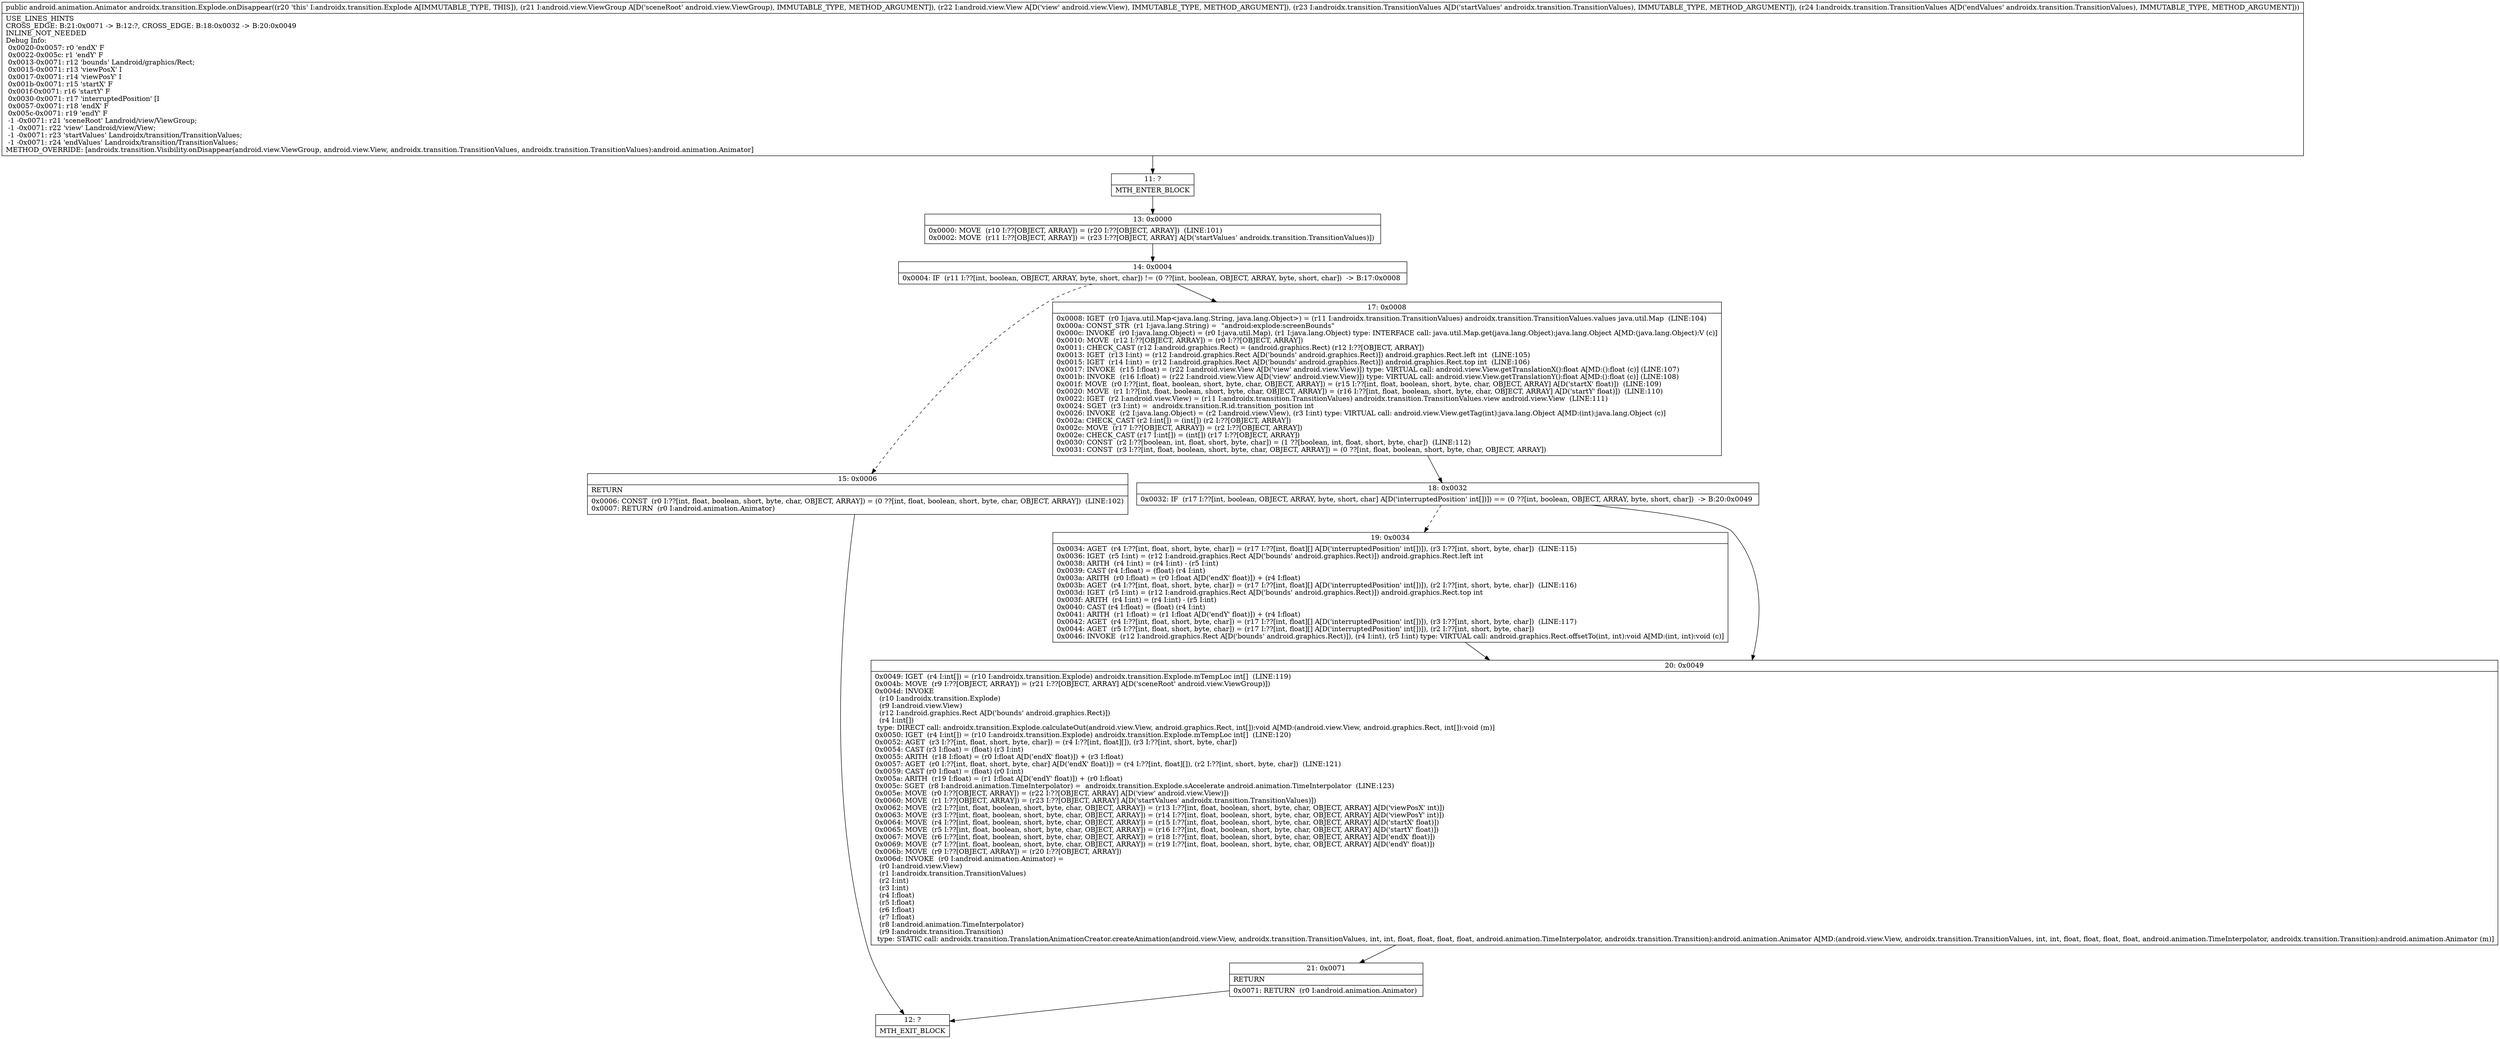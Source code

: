 digraph "CFG forandroidx.transition.Explode.onDisappear(Landroid\/view\/ViewGroup;Landroid\/view\/View;Landroidx\/transition\/TransitionValues;Landroidx\/transition\/TransitionValues;)Landroid\/animation\/Animator;" {
Node_11 [shape=record,label="{11\:\ ?|MTH_ENTER_BLOCK\l}"];
Node_13 [shape=record,label="{13\:\ 0x0000|0x0000: MOVE  (r10 I:??[OBJECT, ARRAY]) = (r20 I:??[OBJECT, ARRAY])  (LINE:101)\l0x0002: MOVE  (r11 I:??[OBJECT, ARRAY]) = (r23 I:??[OBJECT, ARRAY] A[D('startValues' androidx.transition.TransitionValues)]) \l}"];
Node_14 [shape=record,label="{14\:\ 0x0004|0x0004: IF  (r11 I:??[int, boolean, OBJECT, ARRAY, byte, short, char]) != (0 ??[int, boolean, OBJECT, ARRAY, byte, short, char])  \-\> B:17:0x0008 \l}"];
Node_15 [shape=record,label="{15\:\ 0x0006|RETURN\l|0x0006: CONST  (r0 I:??[int, float, boolean, short, byte, char, OBJECT, ARRAY]) = (0 ??[int, float, boolean, short, byte, char, OBJECT, ARRAY])  (LINE:102)\l0x0007: RETURN  (r0 I:android.animation.Animator) \l}"];
Node_12 [shape=record,label="{12\:\ ?|MTH_EXIT_BLOCK\l}"];
Node_17 [shape=record,label="{17\:\ 0x0008|0x0008: IGET  (r0 I:java.util.Map\<java.lang.String, java.lang.Object\>) = (r11 I:androidx.transition.TransitionValues) androidx.transition.TransitionValues.values java.util.Map  (LINE:104)\l0x000a: CONST_STR  (r1 I:java.lang.String) =  \"android:explode:screenBounds\" \l0x000c: INVOKE  (r0 I:java.lang.Object) = (r0 I:java.util.Map), (r1 I:java.lang.Object) type: INTERFACE call: java.util.Map.get(java.lang.Object):java.lang.Object A[MD:(java.lang.Object):V (c)]\l0x0010: MOVE  (r12 I:??[OBJECT, ARRAY]) = (r0 I:??[OBJECT, ARRAY]) \l0x0011: CHECK_CAST (r12 I:android.graphics.Rect) = (android.graphics.Rect) (r12 I:??[OBJECT, ARRAY]) \l0x0013: IGET  (r13 I:int) = (r12 I:android.graphics.Rect A[D('bounds' android.graphics.Rect)]) android.graphics.Rect.left int  (LINE:105)\l0x0015: IGET  (r14 I:int) = (r12 I:android.graphics.Rect A[D('bounds' android.graphics.Rect)]) android.graphics.Rect.top int  (LINE:106)\l0x0017: INVOKE  (r15 I:float) = (r22 I:android.view.View A[D('view' android.view.View)]) type: VIRTUAL call: android.view.View.getTranslationX():float A[MD:():float (c)] (LINE:107)\l0x001b: INVOKE  (r16 I:float) = (r22 I:android.view.View A[D('view' android.view.View)]) type: VIRTUAL call: android.view.View.getTranslationY():float A[MD:():float (c)] (LINE:108)\l0x001f: MOVE  (r0 I:??[int, float, boolean, short, byte, char, OBJECT, ARRAY]) = (r15 I:??[int, float, boolean, short, byte, char, OBJECT, ARRAY] A[D('startX' float)])  (LINE:109)\l0x0020: MOVE  (r1 I:??[int, float, boolean, short, byte, char, OBJECT, ARRAY]) = (r16 I:??[int, float, boolean, short, byte, char, OBJECT, ARRAY] A[D('startY' float)])  (LINE:110)\l0x0022: IGET  (r2 I:android.view.View) = (r11 I:androidx.transition.TransitionValues) androidx.transition.TransitionValues.view android.view.View  (LINE:111)\l0x0024: SGET  (r3 I:int) =  androidx.transition.R.id.transition_position int \l0x0026: INVOKE  (r2 I:java.lang.Object) = (r2 I:android.view.View), (r3 I:int) type: VIRTUAL call: android.view.View.getTag(int):java.lang.Object A[MD:(int):java.lang.Object (c)]\l0x002a: CHECK_CAST (r2 I:int[]) = (int[]) (r2 I:??[OBJECT, ARRAY]) \l0x002c: MOVE  (r17 I:??[OBJECT, ARRAY]) = (r2 I:??[OBJECT, ARRAY]) \l0x002e: CHECK_CAST (r17 I:int[]) = (int[]) (r17 I:??[OBJECT, ARRAY]) \l0x0030: CONST  (r2 I:??[boolean, int, float, short, byte, char]) = (1 ??[boolean, int, float, short, byte, char])  (LINE:112)\l0x0031: CONST  (r3 I:??[int, float, boolean, short, byte, char, OBJECT, ARRAY]) = (0 ??[int, float, boolean, short, byte, char, OBJECT, ARRAY]) \l}"];
Node_18 [shape=record,label="{18\:\ 0x0032|0x0032: IF  (r17 I:??[int, boolean, OBJECT, ARRAY, byte, short, char] A[D('interruptedPosition' int[])]) == (0 ??[int, boolean, OBJECT, ARRAY, byte, short, char])  \-\> B:20:0x0049 \l}"];
Node_19 [shape=record,label="{19\:\ 0x0034|0x0034: AGET  (r4 I:??[int, float, short, byte, char]) = (r17 I:??[int, float][] A[D('interruptedPosition' int[])]), (r3 I:??[int, short, byte, char])  (LINE:115)\l0x0036: IGET  (r5 I:int) = (r12 I:android.graphics.Rect A[D('bounds' android.graphics.Rect)]) android.graphics.Rect.left int \l0x0038: ARITH  (r4 I:int) = (r4 I:int) \- (r5 I:int) \l0x0039: CAST (r4 I:float) = (float) (r4 I:int) \l0x003a: ARITH  (r0 I:float) = (r0 I:float A[D('endX' float)]) + (r4 I:float) \l0x003b: AGET  (r4 I:??[int, float, short, byte, char]) = (r17 I:??[int, float][] A[D('interruptedPosition' int[])]), (r2 I:??[int, short, byte, char])  (LINE:116)\l0x003d: IGET  (r5 I:int) = (r12 I:android.graphics.Rect A[D('bounds' android.graphics.Rect)]) android.graphics.Rect.top int \l0x003f: ARITH  (r4 I:int) = (r4 I:int) \- (r5 I:int) \l0x0040: CAST (r4 I:float) = (float) (r4 I:int) \l0x0041: ARITH  (r1 I:float) = (r1 I:float A[D('endY' float)]) + (r4 I:float) \l0x0042: AGET  (r4 I:??[int, float, short, byte, char]) = (r17 I:??[int, float][] A[D('interruptedPosition' int[])]), (r3 I:??[int, short, byte, char])  (LINE:117)\l0x0044: AGET  (r5 I:??[int, float, short, byte, char]) = (r17 I:??[int, float][] A[D('interruptedPosition' int[])]), (r2 I:??[int, short, byte, char]) \l0x0046: INVOKE  (r12 I:android.graphics.Rect A[D('bounds' android.graphics.Rect)]), (r4 I:int), (r5 I:int) type: VIRTUAL call: android.graphics.Rect.offsetTo(int, int):void A[MD:(int, int):void (c)]\l}"];
Node_20 [shape=record,label="{20\:\ 0x0049|0x0049: IGET  (r4 I:int[]) = (r10 I:androidx.transition.Explode) androidx.transition.Explode.mTempLoc int[]  (LINE:119)\l0x004b: MOVE  (r9 I:??[OBJECT, ARRAY]) = (r21 I:??[OBJECT, ARRAY] A[D('sceneRoot' android.view.ViewGroup)]) \l0x004d: INVOKE  \l  (r10 I:androidx.transition.Explode)\l  (r9 I:android.view.View)\l  (r12 I:android.graphics.Rect A[D('bounds' android.graphics.Rect)])\l  (r4 I:int[])\l type: DIRECT call: androidx.transition.Explode.calculateOut(android.view.View, android.graphics.Rect, int[]):void A[MD:(android.view.View, android.graphics.Rect, int[]):void (m)]\l0x0050: IGET  (r4 I:int[]) = (r10 I:androidx.transition.Explode) androidx.transition.Explode.mTempLoc int[]  (LINE:120)\l0x0052: AGET  (r3 I:??[int, float, short, byte, char]) = (r4 I:??[int, float][]), (r3 I:??[int, short, byte, char]) \l0x0054: CAST (r3 I:float) = (float) (r3 I:int) \l0x0055: ARITH  (r18 I:float) = (r0 I:float A[D('endX' float)]) + (r3 I:float) \l0x0057: AGET  (r0 I:??[int, float, short, byte, char] A[D('endX' float)]) = (r4 I:??[int, float][]), (r2 I:??[int, short, byte, char])  (LINE:121)\l0x0059: CAST (r0 I:float) = (float) (r0 I:int) \l0x005a: ARITH  (r19 I:float) = (r1 I:float A[D('endY' float)]) + (r0 I:float) \l0x005c: SGET  (r8 I:android.animation.TimeInterpolator) =  androidx.transition.Explode.sAccelerate android.animation.TimeInterpolator  (LINE:123)\l0x005e: MOVE  (r0 I:??[OBJECT, ARRAY]) = (r22 I:??[OBJECT, ARRAY] A[D('view' android.view.View)]) \l0x0060: MOVE  (r1 I:??[OBJECT, ARRAY]) = (r23 I:??[OBJECT, ARRAY] A[D('startValues' androidx.transition.TransitionValues)]) \l0x0062: MOVE  (r2 I:??[int, float, boolean, short, byte, char, OBJECT, ARRAY]) = (r13 I:??[int, float, boolean, short, byte, char, OBJECT, ARRAY] A[D('viewPosX' int)]) \l0x0063: MOVE  (r3 I:??[int, float, boolean, short, byte, char, OBJECT, ARRAY]) = (r14 I:??[int, float, boolean, short, byte, char, OBJECT, ARRAY] A[D('viewPosY' int)]) \l0x0064: MOVE  (r4 I:??[int, float, boolean, short, byte, char, OBJECT, ARRAY]) = (r15 I:??[int, float, boolean, short, byte, char, OBJECT, ARRAY] A[D('startX' float)]) \l0x0065: MOVE  (r5 I:??[int, float, boolean, short, byte, char, OBJECT, ARRAY]) = (r16 I:??[int, float, boolean, short, byte, char, OBJECT, ARRAY] A[D('startY' float)]) \l0x0067: MOVE  (r6 I:??[int, float, boolean, short, byte, char, OBJECT, ARRAY]) = (r18 I:??[int, float, boolean, short, byte, char, OBJECT, ARRAY] A[D('endX' float)]) \l0x0069: MOVE  (r7 I:??[int, float, boolean, short, byte, char, OBJECT, ARRAY]) = (r19 I:??[int, float, boolean, short, byte, char, OBJECT, ARRAY] A[D('endY' float)]) \l0x006b: MOVE  (r9 I:??[OBJECT, ARRAY]) = (r20 I:??[OBJECT, ARRAY]) \l0x006d: INVOKE  (r0 I:android.animation.Animator) = \l  (r0 I:android.view.View)\l  (r1 I:androidx.transition.TransitionValues)\l  (r2 I:int)\l  (r3 I:int)\l  (r4 I:float)\l  (r5 I:float)\l  (r6 I:float)\l  (r7 I:float)\l  (r8 I:android.animation.TimeInterpolator)\l  (r9 I:androidx.transition.Transition)\l type: STATIC call: androidx.transition.TranslationAnimationCreator.createAnimation(android.view.View, androidx.transition.TransitionValues, int, int, float, float, float, float, android.animation.TimeInterpolator, androidx.transition.Transition):android.animation.Animator A[MD:(android.view.View, androidx.transition.TransitionValues, int, int, float, float, float, float, android.animation.TimeInterpolator, androidx.transition.Transition):android.animation.Animator (m)]\l}"];
Node_21 [shape=record,label="{21\:\ 0x0071|RETURN\l|0x0071: RETURN  (r0 I:android.animation.Animator) \l}"];
MethodNode[shape=record,label="{public android.animation.Animator androidx.transition.Explode.onDisappear((r20 'this' I:androidx.transition.Explode A[IMMUTABLE_TYPE, THIS]), (r21 I:android.view.ViewGroup A[D('sceneRoot' android.view.ViewGroup), IMMUTABLE_TYPE, METHOD_ARGUMENT]), (r22 I:android.view.View A[D('view' android.view.View), IMMUTABLE_TYPE, METHOD_ARGUMENT]), (r23 I:androidx.transition.TransitionValues A[D('startValues' androidx.transition.TransitionValues), IMMUTABLE_TYPE, METHOD_ARGUMENT]), (r24 I:androidx.transition.TransitionValues A[D('endValues' androidx.transition.TransitionValues), IMMUTABLE_TYPE, METHOD_ARGUMENT]))  | USE_LINES_HINTS\lCROSS_EDGE: B:21:0x0071 \-\> B:12:?, CROSS_EDGE: B:18:0x0032 \-\> B:20:0x0049\lINLINE_NOT_NEEDED\lDebug Info:\l  0x0020\-0x0057: r0 'endX' F\l  0x0022\-0x005c: r1 'endY' F\l  0x0013\-0x0071: r12 'bounds' Landroid\/graphics\/Rect;\l  0x0015\-0x0071: r13 'viewPosX' I\l  0x0017\-0x0071: r14 'viewPosY' I\l  0x001b\-0x0071: r15 'startX' F\l  0x001f\-0x0071: r16 'startY' F\l  0x0030\-0x0071: r17 'interruptedPosition' [I\l  0x0057\-0x0071: r18 'endX' F\l  0x005c\-0x0071: r19 'endY' F\l  \-1 \-0x0071: r21 'sceneRoot' Landroid\/view\/ViewGroup;\l  \-1 \-0x0071: r22 'view' Landroid\/view\/View;\l  \-1 \-0x0071: r23 'startValues' Landroidx\/transition\/TransitionValues;\l  \-1 \-0x0071: r24 'endValues' Landroidx\/transition\/TransitionValues;\lMETHOD_OVERRIDE: [androidx.transition.Visibility.onDisappear(android.view.ViewGroup, android.view.View, androidx.transition.TransitionValues, androidx.transition.TransitionValues):android.animation.Animator]\l}"];
MethodNode -> Node_11;Node_11 -> Node_13;
Node_13 -> Node_14;
Node_14 -> Node_15[style=dashed];
Node_14 -> Node_17;
Node_15 -> Node_12;
Node_17 -> Node_18;
Node_18 -> Node_19[style=dashed];
Node_18 -> Node_20;
Node_19 -> Node_20;
Node_20 -> Node_21;
Node_21 -> Node_12;
}

